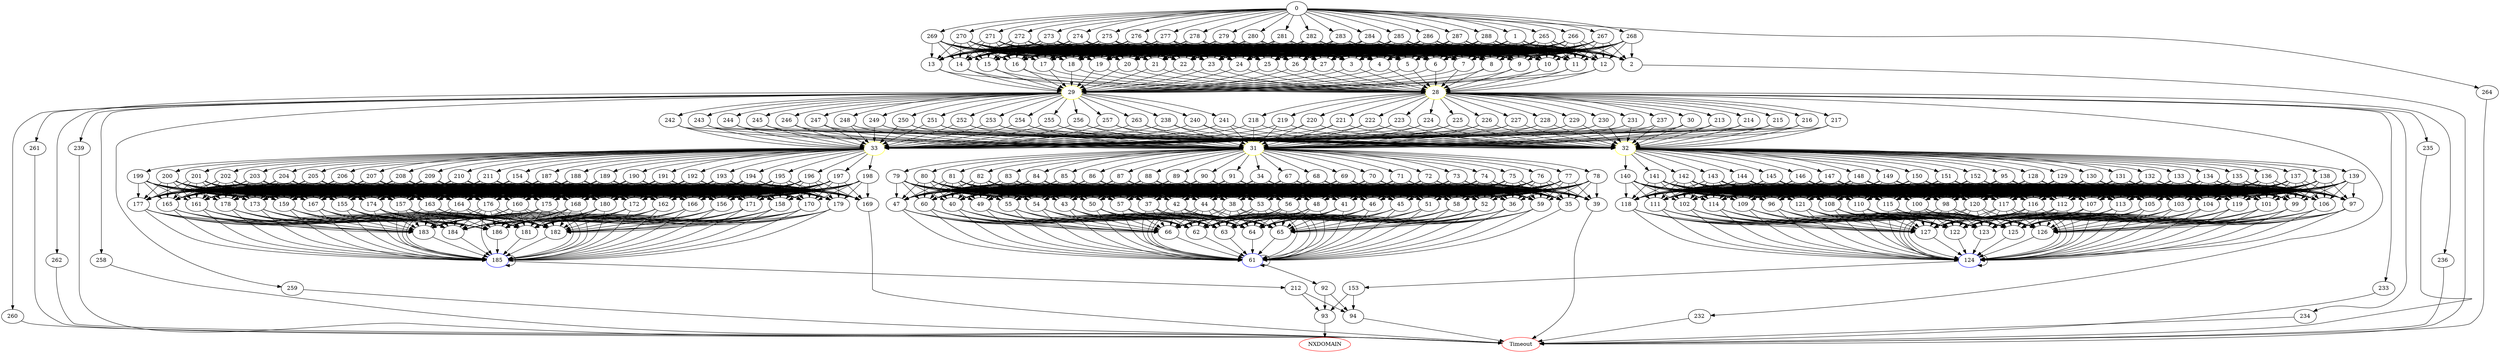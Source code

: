 digraph G {
	0 -> 1;
	0 -> 264;
	0 -> 265;
	0 -> 266;
	0 -> 267;
	0 -> 268;
	0 -> 269;
	0 -> 270;
	0 -> 271;
	0 -> 272;
	0 -> 273;
	0 -> 274;
	0 -> 275;
	0 -> 276;
	0 -> 277;
	0 -> 278;
	0 -> 279;
	0 -> 280;
	0 -> 281;
	0 -> 282;
	0 -> 283;
	0 -> 284;
	0 -> 285;
	0 -> 286;
	0 -> 287;
	0 -> 288;
	1 -> 2;
	1 -> 3;
	1 -> 4;
	1 -> 5;
	1 -> 6;
	1 -> 7;
	1 -> 8;
	1 -> 9;
	1 -> 10;
	1 -> 11;
	1 -> 12;
	1 -> 13;
	1 -> 14;
	1 -> 15;
	1 -> 16;
	1 -> 17;
	1 -> 18;
	1 -> 19;
	1 -> 20;
	1 -> 21;
	1 -> 22;
	1 -> 23;
	1 -> 24;
	1 -> 25;
	1 -> 26;
	1 -> 27;
	2 -> "Timeout";
Timeout [color=red];
	3 -> "28";
28 [color=yellow];
	3 -> "29";
29 [color=yellow];
	4 -> "28";
28 [color=yellow];
	4 -> "29";
29 [color=yellow];
	5 -> "28";
28 [color=yellow];
	5 -> "29";
29 [color=yellow];
	6 -> "28";
28 [color=yellow];
	6 -> "29";
29 [color=yellow];
	7 -> "28";
28 [color=yellow];
	7 -> "29";
29 [color=yellow];
	8 -> "28";
28 [color=yellow];
	8 -> "29";
29 [color=yellow];
	9 -> "28";
28 [color=yellow];
	9 -> "29";
29 [color=yellow];
	10 -> "28";
28 [color=yellow];
	10 -> "29";
29 [color=yellow];
	11 -> "28";
28 [color=yellow];
	11 -> "29";
29 [color=yellow];
	12 -> "28";
28 [color=yellow];
	12 -> "29";
29 [color=yellow];
	13 -> "28";
28 [color=yellow];
	13 -> "29";
29 [color=yellow];
	14 -> "28";
28 [color=yellow];
	14 -> "29";
29 [color=yellow];
	15 -> "28";
28 [color=yellow];
	15 -> "29";
29 [color=yellow];
	16 -> "28";
28 [color=yellow];
	16 -> "29";
29 [color=yellow];
	17 -> "28";
28 [color=yellow];
	17 -> "29";
29 [color=yellow];
	18 -> "28";
28 [color=yellow];
	18 -> "29";
29 [color=yellow];
	19 -> "28";
28 [color=yellow];
	19 -> "29";
29 [color=yellow];
	20 -> "28";
28 [color=yellow];
	20 -> "29";
29 [color=yellow];
	21 -> "28";
28 [color=yellow];
	21 -> "29";
29 [color=yellow];
	22 -> "28";
28 [color=yellow];
	22 -> "29";
29 [color=yellow];
	23 -> "28";
28 [color=yellow];
	23 -> "29";
29 [color=yellow];
	24 -> "28";
28 [color=yellow];
	24 -> "29";
29 [color=yellow];
	25 -> "28";
28 [color=yellow];
	25 -> "29";
29 [color=yellow];
	26 -> "28";
28 [color=yellow];
	26 -> "29";
29 [color=yellow];
	27 -> "28";
28 [color=yellow];
	27 -> "29";
29 [color=yellow];
	28 -> 30;
	28 -> 213;
	28 -> 214;
	28 -> 215;
	28 -> 216;
	28 -> 217;
	28 -> 218;
	28 -> 219;
	28 -> 220;
	28 -> 221;
	28 -> 222;
	28 -> 223;
	28 -> 224;
	28 -> 225;
	28 -> 226;
	28 -> 227;
	28 -> 228;
	28 -> 229;
	28 -> 230;
	28 -> 231;
	28 -> 232;
	28 -> 233;
	28 -> 234;
	28 -> 235;
	28 -> 236;
	28 -> 237;
	29 -> 238;
	29 -> 239;
	29 -> 240;
	29 -> 241;
	29 -> 242;
	29 -> 243;
	29 -> 244;
	29 -> 245;
	29 -> 246;
	29 -> 247;
	29 -> 248;
	29 -> 249;
	29 -> 250;
	29 -> 251;
	29 -> 252;
	29 -> 253;
	29 -> 254;
	29 -> 255;
	29 -> 256;
	29 -> 257;
	29 -> 258;
	29 -> 259;
	29 -> 260;
	29 -> 261;
	29 -> 262;
	29 -> 263;
	30 -> "31";
31 [color=yellow];
	30 -> "32";
32 [color=yellow];
	30 -> "33";
33 [color=yellow];
	31 -> 34;
	31 -> 67;
	31 -> 68;
	31 -> 69;
	31 -> 70;
	31 -> 71;
	31 -> 72;
	31 -> 73;
	31 -> 74;
	31 -> 75;
	31 -> 76;
	31 -> 77;
	31 -> 78;
	31 -> 79;
	31 -> 80;
	31 -> 81;
	31 -> 82;
	31 -> 83;
	31 -> 84;
	31 -> 85;
	31 -> 86;
	31 -> 87;
	31 -> 88;
	31 -> 89;
	31 -> 90;
	31 -> 91;
	32 -> 95;
	32 -> 128;
	32 -> 129;
	32 -> 130;
	32 -> 131;
	32 -> 132;
	32 -> 133;
	32 -> 134;
	32 -> 135;
	32 -> 136;
	32 -> 137;
	32 -> 138;
	32 -> 139;
	32 -> 140;
	32 -> 141;
	32 -> 142;
	32 -> 143;
	32 -> 144;
	32 -> 145;
	32 -> 146;
	32 -> 147;
	32 -> 148;
	32 -> 149;
	32 -> 150;
	32 -> 151;
	32 -> 152;
	33 -> 154;
	33 -> 187;
	33 -> 188;
	33 -> 189;
	33 -> 190;
	33 -> 191;
	33 -> 192;
	33 -> 193;
	33 -> 194;
	33 -> 195;
	33 -> 196;
	33 -> 197;
	33 -> 198;
	33 -> 199;
	33 -> 200;
	33 -> 201;
	33 -> 202;
	33 -> 203;
	33 -> 204;
	33 -> 205;
	33 -> 206;
	33 -> 207;
	33 -> 208;
	33 -> 209;
	33 -> 210;
	33 -> 211;
	34 -> 35;
	34 -> 36;
	34 -> 37;
	34 -> 38;
	34 -> 39;
	34 -> 40;
	34 -> 41;
	34 -> 42;
	34 -> 43;
	34 -> 44;
	34 -> 45;
	34 -> 46;
	34 -> 47;
	34 -> 48;
	34 -> 49;
	34 -> 50;
	34 -> 51;
	34 -> 52;
	34 -> 53;
	34 -> 54;
	34 -> 55;
	34 -> 56;
	34 -> 57;
	34 -> 58;
	34 -> 59;
	34 -> 60;
	35 -> "61";
61 [color=blue];
	36 -> "61";
61 [color=blue];
	36 -> 62;
	36 -> 63;
	36 -> 64;
	36 -> 65;
	36 -> 66;
	37 -> "61";
61 [color=blue];
	37 -> 62;
	37 -> 63;
	37 -> 64;
	37 -> 65;
	37 -> 66;
	38 -> "61";
61 [color=blue];
	38 -> 62;
	38 -> 63;
	38 -> 64;
	38 -> 65;
	38 -> 66;
	39 -> "Timeout";
Timeout [color=red];
	40 -> "61";
61 [color=blue];
	40 -> 62;
	40 -> 63;
	40 -> 64;
	40 -> 65;
	40 -> 66;
	41 -> "61";
61 [color=blue];
	41 -> 62;
	41 -> 63;
	41 -> 64;
	41 -> 65;
	41 -> 66;
	42 -> "61";
61 [color=blue];
	42 -> 62;
	42 -> 63;
	42 -> 64;
	42 -> 65;
	42 -> 66;
	43 -> "61";
61 [color=blue];
	43 -> 62;
	43 -> 63;
	43 -> 64;
	43 -> 65;
	43 -> 66;
	44 -> "61";
61 [color=blue];
	44 -> 62;
	44 -> 63;
	44 -> 64;
	44 -> 65;
	44 -> 66;
	45 -> "61";
61 [color=blue];
	45 -> 62;
	45 -> 63;
	45 -> 64;
	45 -> 65;
	45 -> 66;
	46 -> "61";
61 [color=blue];
	46 -> 62;
	46 -> 63;
	46 -> 64;
	46 -> 65;
	46 -> 66;
	47 -> "61";
61 [color=blue];
	47 -> 62;
	47 -> 63;
	47 -> 64;
	47 -> 65;
	47 -> 66;
	48 -> "61";
61 [color=blue];
	48 -> 62;
	48 -> 63;
	48 -> 64;
	48 -> 65;
	48 -> 66;
	49 -> "61";
61 [color=blue];
	49 -> 62;
	49 -> 63;
	49 -> 64;
	49 -> 65;
	49 -> 66;
	50 -> "61";
61 [color=blue];
	50 -> 62;
	50 -> 63;
	50 -> 64;
	50 -> 65;
	50 -> 66;
	51 -> "61";
61 [color=blue];
	51 -> 62;
	51 -> 63;
	51 -> 64;
	51 -> 65;
	51 -> 66;
	52 -> "61";
61 [color=blue];
	52 -> 62;
	52 -> 63;
	52 -> 64;
	52 -> 65;
	52 -> 66;
	53 -> "61";
61 [color=blue];
	53 -> 62;
	53 -> 63;
	53 -> 64;
	53 -> 65;
	53 -> 66;
	54 -> "61";
61 [color=blue];
	54 -> 62;
	54 -> 63;
	54 -> 64;
	54 -> 65;
	54 -> 66;
	55 -> "61";
61 [color=blue];
	55 -> 62;
	55 -> 63;
	55 -> 64;
	55 -> 65;
	55 -> 66;
	56 -> "61";
61 [color=blue];
	56 -> 62;
	56 -> 63;
	56 -> 64;
	56 -> 65;
	56 -> 66;
	57 -> "61";
61 [color=blue];
	57 -> 62;
	57 -> 63;
	57 -> 64;
	57 -> 65;
	57 -> 66;
	58 -> "61";
61 [color=blue];
	58 -> 62;
	58 -> 63;
	58 -> 64;
	58 -> 65;
	58 -> 66;
	59 -> "61";
61 [color=blue];
	59 -> 62;
	59 -> 63;
	59 -> 64;
	59 -> 65;
	59 -> 66;
	60 -> "61";
61 [color=blue];
	60 -> 62;
	60 -> 63;
	60 -> 64;
	60 -> 65;
	60 -> 66;
	61 -> "61";
61 [color=blue];
	61 -> 92;
	62 -> "61";
61 [color=blue];
	63 -> "61";
61 [color=blue];
	64 -> "61";
61 [color=blue];
	65 -> "61";
61 [color=blue];
	66 -> "61";
61 [color=blue];
	67 -> 35;
	67 -> 36;
	67 -> 37;
	67 -> 38;
	67 -> 39;
	67 -> 40;
	67 -> 41;
	67 -> 42;
	67 -> 43;
	67 -> 44;
	67 -> 45;
	67 -> 46;
	67 -> 47;
	67 -> 48;
	67 -> 49;
	67 -> 50;
	67 -> 51;
	67 -> 52;
	67 -> 53;
	67 -> 54;
	67 -> 55;
	67 -> 56;
	67 -> 57;
	67 -> 58;
	67 -> 59;
	67 -> 60;
	68 -> 35;
	68 -> 36;
	68 -> 37;
	68 -> 38;
	68 -> 39;
	68 -> 40;
	68 -> 41;
	68 -> 42;
	68 -> 43;
	68 -> 44;
	68 -> 45;
	68 -> 46;
	68 -> 47;
	68 -> 48;
	68 -> 49;
	68 -> 50;
	68 -> 51;
	68 -> 52;
	68 -> 53;
	68 -> 54;
	68 -> 55;
	68 -> 56;
	68 -> 57;
	68 -> 58;
	68 -> 59;
	68 -> 60;
	69 -> 35;
	69 -> 36;
	69 -> 37;
	69 -> 38;
	69 -> 39;
	69 -> 40;
	69 -> 41;
	69 -> 42;
	69 -> 43;
	69 -> 44;
	69 -> 45;
	69 -> 46;
	69 -> 47;
	69 -> 48;
	69 -> 49;
	69 -> 50;
	69 -> 51;
	69 -> 52;
	69 -> 53;
	69 -> 54;
	69 -> 55;
	69 -> 56;
	69 -> 57;
	69 -> 58;
	69 -> 59;
	69 -> 60;
	70 -> 35;
	70 -> 36;
	70 -> 37;
	70 -> 38;
	70 -> 39;
	70 -> 40;
	70 -> 41;
	70 -> 42;
	70 -> 43;
	70 -> 44;
	70 -> 45;
	70 -> 46;
	70 -> 47;
	70 -> 48;
	70 -> 49;
	70 -> 50;
	70 -> 51;
	70 -> 52;
	70 -> 53;
	70 -> 54;
	70 -> 55;
	70 -> 56;
	70 -> 57;
	70 -> 58;
	70 -> 59;
	70 -> 60;
	71 -> 35;
	71 -> 36;
	71 -> 37;
	71 -> 38;
	71 -> 39;
	71 -> 40;
	71 -> 41;
	71 -> 42;
	71 -> 43;
	71 -> 44;
	71 -> 45;
	71 -> 46;
	71 -> 47;
	71 -> 48;
	71 -> 49;
	71 -> 50;
	71 -> 51;
	71 -> 52;
	71 -> 53;
	71 -> 54;
	71 -> 55;
	71 -> 56;
	71 -> 57;
	71 -> 58;
	71 -> 59;
	71 -> 60;
	72 -> 35;
	72 -> 36;
	72 -> 37;
	72 -> 38;
	72 -> 39;
	72 -> 40;
	72 -> 41;
	72 -> 42;
	72 -> 43;
	72 -> 44;
	72 -> 45;
	72 -> 46;
	72 -> 47;
	72 -> 48;
	72 -> 49;
	72 -> 50;
	72 -> 51;
	72 -> 52;
	72 -> 53;
	72 -> 54;
	72 -> 55;
	72 -> 56;
	72 -> 57;
	72 -> 58;
	72 -> 59;
	72 -> 60;
	73 -> 35;
	73 -> 36;
	73 -> 37;
	73 -> 38;
	73 -> 39;
	73 -> 40;
	73 -> 41;
	73 -> 42;
	73 -> 43;
	73 -> 44;
	73 -> 45;
	73 -> 46;
	73 -> 47;
	73 -> 48;
	73 -> 49;
	73 -> 50;
	73 -> 51;
	73 -> 52;
	73 -> 53;
	73 -> 54;
	73 -> 55;
	73 -> 56;
	73 -> 57;
	73 -> 58;
	73 -> 59;
	73 -> 60;
	74 -> 35;
	74 -> 36;
	74 -> 37;
	74 -> 38;
	74 -> 39;
	74 -> 40;
	74 -> 41;
	74 -> 42;
	74 -> 43;
	74 -> 44;
	74 -> 45;
	74 -> 46;
	74 -> 47;
	74 -> 48;
	74 -> 49;
	74 -> 50;
	74 -> 51;
	74 -> 52;
	74 -> 53;
	74 -> 54;
	74 -> 55;
	74 -> 56;
	74 -> 57;
	74 -> 58;
	74 -> 59;
	74 -> 60;
	75 -> 35;
	75 -> 36;
	75 -> 37;
	75 -> 38;
	75 -> 39;
	75 -> 40;
	75 -> 41;
	75 -> 42;
	75 -> 43;
	75 -> 44;
	75 -> 45;
	75 -> 46;
	75 -> 47;
	75 -> 48;
	75 -> 49;
	75 -> 50;
	75 -> 51;
	75 -> 52;
	75 -> 53;
	75 -> 54;
	75 -> 55;
	75 -> 56;
	75 -> 57;
	75 -> 58;
	75 -> 59;
	75 -> 60;
	76 -> 35;
	76 -> 36;
	76 -> 37;
	76 -> 38;
	76 -> 39;
	76 -> 40;
	76 -> 41;
	76 -> 42;
	76 -> 43;
	76 -> 44;
	76 -> 45;
	76 -> 46;
	76 -> 47;
	76 -> 48;
	76 -> 49;
	76 -> 50;
	76 -> 51;
	76 -> 52;
	76 -> 53;
	76 -> 54;
	76 -> 55;
	76 -> 56;
	76 -> 57;
	76 -> 58;
	76 -> 59;
	76 -> 60;
	77 -> 35;
	77 -> 36;
	77 -> 37;
	77 -> 38;
	77 -> 39;
	77 -> 40;
	77 -> 41;
	77 -> 42;
	77 -> 43;
	77 -> 44;
	77 -> 45;
	77 -> 46;
	77 -> 47;
	77 -> 48;
	77 -> 49;
	77 -> 50;
	77 -> 51;
	77 -> 52;
	77 -> 53;
	77 -> 54;
	77 -> 55;
	77 -> 56;
	77 -> 57;
	77 -> 58;
	77 -> 59;
	77 -> 60;
	78 -> 35;
	78 -> 36;
	78 -> 37;
	78 -> 38;
	78 -> 39;
	78 -> 40;
	78 -> 41;
	78 -> 42;
	78 -> 43;
	78 -> 44;
	78 -> 45;
	78 -> 46;
	78 -> 47;
	78 -> 48;
	78 -> 49;
	78 -> 50;
	78 -> 51;
	78 -> 52;
	78 -> 53;
	78 -> 54;
	78 -> 55;
	78 -> 56;
	78 -> 57;
	78 -> 58;
	78 -> 59;
	78 -> 60;
	79 -> 35;
	79 -> 36;
	79 -> 37;
	79 -> 38;
	79 -> 39;
	79 -> 40;
	79 -> 41;
	79 -> 42;
	79 -> 43;
	79 -> 44;
	79 -> 45;
	79 -> 46;
	79 -> 47;
	79 -> 48;
	79 -> 49;
	79 -> 50;
	79 -> 51;
	79 -> 52;
	79 -> 53;
	79 -> 54;
	79 -> 55;
	79 -> 56;
	79 -> 57;
	79 -> 58;
	79 -> 59;
	79 -> 60;
	80 -> 35;
	80 -> 36;
	80 -> 37;
	80 -> 38;
	80 -> 39;
	80 -> 40;
	80 -> 41;
	80 -> 42;
	80 -> 43;
	80 -> 44;
	80 -> 45;
	80 -> 46;
	80 -> 47;
	80 -> 48;
	80 -> 49;
	80 -> 50;
	80 -> 51;
	80 -> 52;
	80 -> 53;
	80 -> 54;
	80 -> 55;
	80 -> 56;
	80 -> 57;
	80 -> 58;
	80 -> 59;
	80 -> 60;
	81 -> 35;
	81 -> 36;
	81 -> 37;
	81 -> 38;
	81 -> 39;
	81 -> 40;
	81 -> 41;
	81 -> 42;
	81 -> 43;
	81 -> 44;
	81 -> 45;
	81 -> 46;
	81 -> 47;
	81 -> 48;
	81 -> 49;
	81 -> 50;
	81 -> 51;
	81 -> 52;
	81 -> 53;
	81 -> 54;
	81 -> 55;
	81 -> 56;
	81 -> 57;
	81 -> 58;
	81 -> 59;
	81 -> 60;
	82 -> 35;
	82 -> 36;
	82 -> 37;
	82 -> 38;
	82 -> 39;
	82 -> 40;
	82 -> 41;
	82 -> 42;
	82 -> 43;
	82 -> 44;
	82 -> 45;
	82 -> 46;
	82 -> 47;
	82 -> 48;
	82 -> 49;
	82 -> 50;
	82 -> 51;
	82 -> 52;
	82 -> 53;
	82 -> 54;
	82 -> 55;
	82 -> 56;
	82 -> 57;
	82 -> 58;
	82 -> 59;
	82 -> 60;
	83 -> 35;
	83 -> 36;
	83 -> 37;
	83 -> 38;
	83 -> 39;
	83 -> 40;
	83 -> 41;
	83 -> 42;
	83 -> 43;
	83 -> 44;
	83 -> 45;
	83 -> 46;
	83 -> 47;
	83 -> 48;
	83 -> 49;
	83 -> 50;
	83 -> 51;
	83 -> 52;
	83 -> 53;
	83 -> 54;
	83 -> 55;
	83 -> 56;
	83 -> 57;
	83 -> 58;
	83 -> 59;
	83 -> 60;
	84 -> 35;
	84 -> 36;
	84 -> 37;
	84 -> 38;
	84 -> 39;
	84 -> 40;
	84 -> 41;
	84 -> 42;
	84 -> 43;
	84 -> 44;
	84 -> 45;
	84 -> 46;
	84 -> 47;
	84 -> 48;
	84 -> 49;
	84 -> 50;
	84 -> 51;
	84 -> 52;
	84 -> 53;
	84 -> 54;
	84 -> 55;
	84 -> 56;
	84 -> 57;
	84 -> 58;
	84 -> 59;
	84 -> 60;
	85 -> 35;
	85 -> 36;
	85 -> 37;
	85 -> 38;
	85 -> 39;
	85 -> 40;
	85 -> 41;
	85 -> 42;
	85 -> 43;
	85 -> 44;
	85 -> 45;
	85 -> 46;
	85 -> 47;
	85 -> 48;
	85 -> 49;
	85 -> 50;
	85 -> 51;
	85 -> 52;
	85 -> 53;
	85 -> 54;
	85 -> 55;
	85 -> 56;
	85 -> 57;
	85 -> 58;
	85 -> 59;
	85 -> 60;
	86 -> 35;
	86 -> 36;
	86 -> 37;
	86 -> 38;
	86 -> 39;
	86 -> 40;
	86 -> 41;
	86 -> 42;
	86 -> 43;
	86 -> 44;
	86 -> 45;
	86 -> 46;
	86 -> 47;
	86 -> 48;
	86 -> 49;
	86 -> 50;
	86 -> 51;
	86 -> 52;
	86 -> 53;
	86 -> 54;
	86 -> 55;
	86 -> 56;
	86 -> 57;
	86 -> 58;
	86 -> 59;
	86 -> 60;
	87 -> 35;
	87 -> 36;
	87 -> 37;
	87 -> 38;
	87 -> 39;
	87 -> 40;
	87 -> 41;
	87 -> 42;
	87 -> 43;
	87 -> 44;
	87 -> 45;
	87 -> 46;
	87 -> 47;
	87 -> 48;
	87 -> 49;
	87 -> 50;
	87 -> 51;
	87 -> 52;
	87 -> 53;
	87 -> 54;
	87 -> 55;
	87 -> 56;
	87 -> 57;
	87 -> 58;
	87 -> 59;
	87 -> 60;
	88 -> 35;
	88 -> 36;
	88 -> 37;
	88 -> 38;
	88 -> 39;
	88 -> 40;
	88 -> 41;
	88 -> 42;
	88 -> 43;
	88 -> 44;
	88 -> 45;
	88 -> 46;
	88 -> 47;
	88 -> 48;
	88 -> 49;
	88 -> 50;
	88 -> 51;
	88 -> 52;
	88 -> 53;
	88 -> 54;
	88 -> 55;
	88 -> 56;
	88 -> 57;
	88 -> 58;
	88 -> 59;
	88 -> 60;
	89 -> 35;
	89 -> 36;
	89 -> 37;
	89 -> 38;
	89 -> 39;
	89 -> 40;
	89 -> 41;
	89 -> 42;
	89 -> 43;
	89 -> 44;
	89 -> 45;
	89 -> 46;
	89 -> 47;
	89 -> 48;
	89 -> 49;
	89 -> 50;
	89 -> 51;
	89 -> 52;
	89 -> 53;
	89 -> 54;
	89 -> 55;
	89 -> 56;
	89 -> 57;
	89 -> 58;
	89 -> 59;
	89 -> 60;
	90 -> 35;
	90 -> 36;
	90 -> 37;
	90 -> 38;
	90 -> 39;
	90 -> 40;
	90 -> 41;
	90 -> 42;
	90 -> 43;
	90 -> 44;
	90 -> 45;
	90 -> 46;
	90 -> 47;
	90 -> 48;
	90 -> 49;
	90 -> 50;
	90 -> 51;
	90 -> 52;
	90 -> 53;
	90 -> 54;
	90 -> 55;
	90 -> 56;
	90 -> 57;
	90 -> 58;
	90 -> 59;
	90 -> 60;
	91 -> 35;
	91 -> 36;
	91 -> 37;
	91 -> 38;
	91 -> 39;
	91 -> 40;
	91 -> 41;
	91 -> 42;
	91 -> 43;
	91 -> 44;
	91 -> 45;
	91 -> 46;
	91 -> 47;
	91 -> 48;
	91 -> 49;
	91 -> 50;
	91 -> 51;
	91 -> 52;
	91 -> 53;
	91 -> 54;
	91 -> 55;
	91 -> 56;
	91 -> 57;
	91 -> 58;
	91 -> 59;
	91 -> 60;
	92 -> 93;
	92 -> 94;
	93 -> "NXDOMAIN";
NXDOMAIN [color=red];
	94 -> "Timeout";
Timeout [color=red];
	95 -> 96;
	95 -> 97;
	95 -> 98;
	95 -> 99;
	95 -> 100;
	95 -> 101;
	95 -> 102;
	95 -> 103;
	95 -> 104;
	95 -> 105;
	95 -> 106;
	95 -> 107;
	95 -> 108;
	95 -> 109;
	95 -> 110;
	95 -> 111;
	95 -> 112;
	95 -> 113;
	95 -> 114;
	95 -> 115;
	95 -> 116;
	95 -> 117;
	95 -> 118;
	95 -> 119;
	95 -> 120;
	95 -> 121;
	96 -> 122;
	96 -> 123;
	96 -> "124";
124 [color=blue];
	96 -> 125;
	96 -> 126;
	96 -> 127;
	97 -> 122;
	97 -> 123;
	97 -> "124";
124 [color=blue];
	97 -> 125;
	97 -> 126;
	97 -> 127;
	98 -> 122;
	98 -> 123;
	98 -> "124";
124 [color=blue];
	98 -> 125;
	98 -> 126;
	98 -> 127;
	99 -> 122;
	99 -> 123;
	99 -> "124";
124 [color=blue];
	99 -> 125;
	99 -> 126;
	99 -> 127;
	100 -> 122;
	100 -> 123;
	100 -> "124";
124 [color=blue];
	100 -> 125;
	100 -> 126;
	100 -> 127;
	101 -> 122;
	101 -> 123;
	101 -> "124";
124 [color=blue];
	101 -> 125;
	101 -> 126;
	101 -> 127;
	102 -> 122;
	102 -> 123;
	102 -> "124";
124 [color=blue];
	102 -> 125;
	102 -> 126;
	102 -> 127;
	103 -> 122;
	103 -> 123;
	103 -> "124";
124 [color=blue];
	103 -> 125;
	103 -> 126;
	103 -> 127;
	104 -> 122;
	104 -> 123;
	104 -> "124";
124 [color=blue];
	104 -> 125;
	104 -> 126;
	104 -> 127;
	105 -> 122;
	105 -> 123;
	105 -> "124";
124 [color=blue];
	105 -> 125;
	105 -> 126;
	105 -> 127;
	106 -> 122;
	106 -> 123;
	106 -> "124";
124 [color=blue];
	106 -> 125;
	106 -> 126;
	106 -> 127;
	107 -> 122;
	107 -> 123;
	107 -> "124";
124 [color=blue];
	107 -> 125;
	107 -> 126;
	107 -> 127;
	108 -> 122;
	108 -> 123;
	108 -> "124";
124 [color=blue];
	108 -> 125;
	108 -> 126;
	108 -> 127;
	109 -> 122;
	109 -> 123;
	109 -> "124";
124 [color=blue];
	109 -> 125;
	109 -> 126;
	109 -> 127;
	110 -> 122;
	110 -> 123;
	110 -> "124";
124 [color=blue];
	110 -> 125;
	110 -> 126;
	110 -> 127;
	111 -> 122;
	111 -> 123;
	111 -> "124";
124 [color=blue];
	111 -> 125;
	111 -> 126;
	111 -> 127;
	112 -> 122;
	112 -> 123;
	112 -> "124";
124 [color=blue];
	112 -> 125;
	112 -> 126;
	112 -> 127;
	113 -> 122;
	113 -> 123;
	113 -> "124";
124 [color=blue];
	113 -> 125;
	113 -> 126;
	113 -> 127;
	114 -> 122;
	114 -> 123;
	114 -> "124";
124 [color=blue];
	114 -> 125;
	114 -> 126;
	114 -> 127;
	115 -> 122;
	115 -> 123;
	115 -> "124";
124 [color=blue];
	115 -> 125;
	115 -> 126;
	115 -> 127;
	116 -> 122;
	116 -> 123;
	116 -> "124";
124 [color=blue];
	116 -> 125;
	116 -> 126;
	116 -> 127;
	117 -> 122;
	117 -> 123;
	117 -> "124";
124 [color=blue];
	117 -> 125;
	117 -> 126;
	117 -> 127;
	118 -> 122;
	118 -> 123;
	118 -> "124";
124 [color=blue];
	118 -> 125;
	118 -> 126;
	118 -> 127;
	119 -> 122;
	119 -> 123;
	119 -> "124";
124 [color=blue];
	119 -> 125;
	119 -> 126;
	119 -> 127;
	120 -> 122;
	120 -> 123;
	120 -> "124";
124 [color=blue];
	120 -> 125;
	120 -> 126;
	120 -> 127;
	121 -> 122;
	121 -> 123;
	121 -> "124";
124 [color=blue];
	121 -> 125;
	121 -> 126;
	121 -> 127;
	122 -> "124";
124 [color=blue];
	123 -> "124";
124 [color=blue];
	124 -> "124";
124 [color=blue];
	124 -> 153;
	125 -> "124";
124 [color=blue];
	126 -> "124";
124 [color=blue];
	127 -> "124";
124 [color=blue];
	128 -> 96;
	128 -> 97;
	128 -> 98;
	128 -> 99;
	128 -> 100;
	128 -> 101;
	128 -> 102;
	128 -> 103;
	128 -> 104;
	128 -> 105;
	128 -> 106;
	128 -> 107;
	128 -> 108;
	128 -> 109;
	128 -> 110;
	128 -> 111;
	128 -> 112;
	128 -> 113;
	128 -> 114;
	128 -> 115;
	128 -> 116;
	128 -> 117;
	128 -> 118;
	128 -> 119;
	128 -> 120;
	128 -> 121;
	129 -> 96;
	129 -> 97;
	129 -> 98;
	129 -> 99;
	129 -> 100;
	129 -> 101;
	129 -> 102;
	129 -> 103;
	129 -> 104;
	129 -> 105;
	129 -> 106;
	129 -> 107;
	129 -> 108;
	129 -> 109;
	129 -> 110;
	129 -> 111;
	129 -> 112;
	129 -> 113;
	129 -> 114;
	129 -> 115;
	129 -> 116;
	129 -> 117;
	129 -> 118;
	129 -> 119;
	129 -> 120;
	129 -> 121;
	130 -> 96;
	130 -> 97;
	130 -> 98;
	130 -> 99;
	130 -> 100;
	130 -> 101;
	130 -> 102;
	130 -> 103;
	130 -> 104;
	130 -> 105;
	130 -> 106;
	130 -> 107;
	130 -> 108;
	130 -> 109;
	130 -> 110;
	130 -> 111;
	130 -> 112;
	130 -> 113;
	130 -> 114;
	130 -> 115;
	130 -> 116;
	130 -> 117;
	130 -> 118;
	130 -> 119;
	130 -> 120;
	130 -> 121;
	131 -> 96;
	131 -> 97;
	131 -> 98;
	131 -> 99;
	131 -> 100;
	131 -> 101;
	131 -> 102;
	131 -> 103;
	131 -> 104;
	131 -> 105;
	131 -> 106;
	131 -> 107;
	131 -> 108;
	131 -> 109;
	131 -> 110;
	131 -> 111;
	131 -> 112;
	131 -> 113;
	131 -> 114;
	131 -> 115;
	131 -> 116;
	131 -> 117;
	131 -> 118;
	131 -> 119;
	131 -> 120;
	131 -> 121;
	132 -> 96;
	132 -> 97;
	132 -> 98;
	132 -> 99;
	132 -> 100;
	132 -> 101;
	132 -> 102;
	132 -> 103;
	132 -> 104;
	132 -> 105;
	132 -> 106;
	132 -> 107;
	132 -> 108;
	132 -> 109;
	132 -> 110;
	132 -> 111;
	132 -> 112;
	132 -> 113;
	132 -> 114;
	132 -> 115;
	132 -> 116;
	132 -> 117;
	132 -> 118;
	132 -> 119;
	132 -> 120;
	132 -> 121;
	133 -> 96;
	133 -> 97;
	133 -> 98;
	133 -> 99;
	133 -> 100;
	133 -> 101;
	133 -> 102;
	133 -> 103;
	133 -> 104;
	133 -> 105;
	133 -> 106;
	133 -> 107;
	133 -> 108;
	133 -> 109;
	133 -> 110;
	133 -> 111;
	133 -> 112;
	133 -> 113;
	133 -> 114;
	133 -> 115;
	133 -> 116;
	133 -> 117;
	133 -> 118;
	133 -> 119;
	133 -> 120;
	133 -> 121;
	134 -> 96;
	134 -> 97;
	134 -> 98;
	134 -> 99;
	134 -> 100;
	134 -> 101;
	134 -> 102;
	134 -> 103;
	134 -> 104;
	134 -> 105;
	134 -> 106;
	134 -> 107;
	134 -> 108;
	134 -> 109;
	134 -> 110;
	134 -> 111;
	134 -> 112;
	134 -> 113;
	134 -> 114;
	134 -> 115;
	134 -> 116;
	134 -> 117;
	134 -> 118;
	134 -> 119;
	134 -> 120;
	134 -> 121;
	135 -> 96;
	135 -> 97;
	135 -> 98;
	135 -> 99;
	135 -> 100;
	135 -> 101;
	135 -> 102;
	135 -> 103;
	135 -> 104;
	135 -> 105;
	135 -> 106;
	135 -> 107;
	135 -> 108;
	135 -> 109;
	135 -> 110;
	135 -> 111;
	135 -> 112;
	135 -> 113;
	135 -> 114;
	135 -> 115;
	135 -> 116;
	135 -> 117;
	135 -> 118;
	135 -> 119;
	135 -> 120;
	135 -> 121;
	136 -> 96;
	136 -> 97;
	136 -> 98;
	136 -> 99;
	136 -> 100;
	136 -> 101;
	136 -> 102;
	136 -> 103;
	136 -> 104;
	136 -> 105;
	136 -> 106;
	136 -> 107;
	136 -> 108;
	136 -> 109;
	136 -> 110;
	136 -> 111;
	136 -> 112;
	136 -> 113;
	136 -> 114;
	136 -> 115;
	136 -> 116;
	136 -> 117;
	136 -> 118;
	136 -> 119;
	136 -> 120;
	136 -> 121;
	137 -> 96;
	137 -> 97;
	137 -> 98;
	137 -> 99;
	137 -> 100;
	137 -> 101;
	137 -> 102;
	137 -> 103;
	137 -> 104;
	137 -> 105;
	137 -> 106;
	137 -> 107;
	137 -> 108;
	137 -> 109;
	137 -> 110;
	137 -> 111;
	137 -> 112;
	137 -> 113;
	137 -> 114;
	137 -> 115;
	137 -> 116;
	137 -> 117;
	137 -> 118;
	137 -> 119;
	137 -> 120;
	137 -> 121;
	138 -> 96;
	138 -> 97;
	138 -> 98;
	138 -> 99;
	138 -> 100;
	138 -> 101;
	138 -> 102;
	138 -> 103;
	138 -> 104;
	138 -> 105;
	138 -> 106;
	138 -> 107;
	138 -> 108;
	138 -> 109;
	138 -> 110;
	138 -> 111;
	138 -> 112;
	138 -> 113;
	138 -> 114;
	138 -> 115;
	138 -> 116;
	138 -> 117;
	138 -> 118;
	138 -> 119;
	138 -> 120;
	138 -> 121;
	139 -> 96;
	139 -> 97;
	139 -> 98;
	139 -> 99;
	139 -> 100;
	139 -> 101;
	139 -> 102;
	139 -> 103;
	139 -> 104;
	139 -> 105;
	139 -> 106;
	139 -> 107;
	139 -> 108;
	139 -> 109;
	139 -> 110;
	139 -> 111;
	139 -> 112;
	139 -> 113;
	139 -> 114;
	139 -> 115;
	139 -> 116;
	139 -> 117;
	139 -> 118;
	139 -> 119;
	139 -> 120;
	139 -> 121;
	140 -> 96;
	140 -> 97;
	140 -> 98;
	140 -> 99;
	140 -> 100;
	140 -> 101;
	140 -> 102;
	140 -> 103;
	140 -> 104;
	140 -> 105;
	140 -> 106;
	140 -> 107;
	140 -> 108;
	140 -> 109;
	140 -> 110;
	140 -> 111;
	140 -> 112;
	140 -> 113;
	140 -> 114;
	140 -> 115;
	140 -> 116;
	140 -> 117;
	140 -> 118;
	140 -> 119;
	140 -> 120;
	140 -> 121;
	141 -> 96;
	141 -> 97;
	141 -> 98;
	141 -> 99;
	141 -> 100;
	141 -> 101;
	141 -> 102;
	141 -> 103;
	141 -> 104;
	141 -> 105;
	141 -> 106;
	141 -> 107;
	141 -> 108;
	141 -> 109;
	141 -> 110;
	141 -> 111;
	141 -> 112;
	141 -> 113;
	141 -> 114;
	141 -> 115;
	141 -> 116;
	141 -> 117;
	141 -> 118;
	141 -> 119;
	141 -> 120;
	141 -> 121;
	142 -> 96;
	142 -> 97;
	142 -> 98;
	142 -> 99;
	142 -> 100;
	142 -> 101;
	142 -> 102;
	142 -> 103;
	142 -> 104;
	142 -> 105;
	142 -> 106;
	142 -> 107;
	142 -> 108;
	142 -> 109;
	142 -> 110;
	142 -> 111;
	142 -> 112;
	142 -> 113;
	142 -> 114;
	142 -> 115;
	142 -> 116;
	142 -> 117;
	142 -> 118;
	142 -> 119;
	142 -> 120;
	142 -> 121;
	143 -> 96;
	143 -> 97;
	143 -> 98;
	143 -> 99;
	143 -> 100;
	143 -> 101;
	143 -> 102;
	143 -> 103;
	143 -> 104;
	143 -> 105;
	143 -> 106;
	143 -> 107;
	143 -> 108;
	143 -> 109;
	143 -> 110;
	143 -> 111;
	143 -> 112;
	143 -> 113;
	143 -> 114;
	143 -> 115;
	143 -> 116;
	143 -> 117;
	143 -> 118;
	143 -> 119;
	143 -> 120;
	143 -> 121;
	144 -> 96;
	144 -> 97;
	144 -> 98;
	144 -> 99;
	144 -> 100;
	144 -> 101;
	144 -> 102;
	144 -> 103;
	144 -> 104;
	144 -> 105;
	144 -> 106;
	144 -> 107;
	144 -> 108;
	144 -> 109;
	144 -> 110;
	144 -> 111;
	144 -> 112;
	144 -> 113;
	144 -> 114;
	144 -> 115;
	144 -> 116;
	144 -> 117;
	144 -> 118;
	144 -> 119;
	144 -> 120;
	144 -> 121;
	145 -> 96;
	145 -> 97;
	145 -> 98;
	145 -> 99;
	145 -> 100;
	145 -> 101;
	145 -> 102;
	145 -> 103;
	145 -> 104;
	145 -> 105;
	145 -> 106;
	145 -> 107;
	145 -> 108;
	145 -> 109;
	145 -> 110;
	145 -> 111;
	145 -> 112;
	145 -> 113;
	145 -> 114;
	145 -> 115;
	145 -> 116;
	145 -> 117;
	145 -> 118;
	145 -> 119;
	145 -> 120;
	145 -> 121;
	146 -> 96;
	146 -> 97;
	146 -> 98;
	146 -> 99;
	146 -> 100;
	146 -> 101;
	146 -> 102;
	146 -> 103;
	146 -> 104;
	146 -> 105;
	146 -> 106;
	146 -> 107;
	146 -> 108;
	146 -> 109;
	146 -> 110;
	146 -> 111;
	146 -> 112;
	146 -> 113;
	146 -> 114;
	146 -> 115;
	146 -> 116;
	146 -> 117;
	146 -> 118;
	146 -> 119;
	146 -> 120;
	146 -> 121;
	147 -> 96;
	147 -> 97;
	147 -> 98;
	147 -> 99;
	147 -> 100;
	147 -> 101;
	147 -> 102;
	147 -> 103;
	147 -> 104;
	147 -> 105;
	147 -> 106;
	147 -> 107;
	147 -> 108;
	147 -> 109;
	147 -> 110;
	147 -> 111;
	147 -> 112;
	147 -> 113;
	147 -> 114;
	147 -> 115;
	147 -> 116;
	147 -> 117;
	147 -> 118;
	147 -> 119;
	147 -> 120;
	147 -> 121;
	148 -> 96;
	148 -> 97;
	148 -> 98;
	148 -> 99;
	148 -> 100;
	148 -> 101;
	148 -> 102;
	148 -> 103;
	148 -> 104;
	148 -> 105;
	148 -> 106;
	148 -> 107;
	148 -> 108;
	148 -> 109;
	148 -> 110;
	148 -> 111;
	148 -> 112;
	148 -> 113;
	148 -> 114;
	148 -> 115;
	148 -> 116;
	148 -> 117;
	148 -> 118;
	148 -> 119;
	148 -> 120;
	148 -> 121;
	149 -> 96;
	149 -> 97;
	149 -> 98;
	149 -> 99;
	149 -> 100;
	149 -> 101;
	149 -> 102;
	149 -> 103;
	149 -> 104;
	149 -> 105;
	149 -> 106;
	149 -> 107;
	149 -> 108;
	149 -> 109;
	149 -> 110;
	149 -> 111;
	149 -> 112;
	149 -> 113;
	149 -> 114;
	149 -> 115;
	149 -> 116;
	149 -> 117;
	149 -> 118;
	149 -> 119;
	149 -> 120;
	149 -> 121;
	150 -> 96;
	150 -> 97;
	150 -> 98;
	150 -> 99;
	150 -> 100;
	150 -> 101;
	150 -> 102;
	150 -> 103;
	150 -> 104;
	150 -> 105;
	150 -> 106;
	150 -> 107;
	150 -> 108;
	150 -> 109;
	150 -> 110;
	150 -> 111;
	150 -> 112;
	150 -> 113;
	150 -> 114;
	150 -> 115;
	150 -> 116;
	150 -> 117;
	150 -> 118;
	150 -> 119;
	150 -> 120;
	150 -> 121;
	151 -> 96;
	151 -> 97;
	151 -> 98;
	151 -> 99;
	151 -> 100;
	151 -> 101;
	151 -> 102;
	151 -> 103;
	151 -> 104;
	151 -> 105;
	151 -> 106;
	151 -> 107;
	151 -> 108;
	151 -> 109;
	151 -> 110;
	151 -> 111;
	151 -> 112;
	151 -> 113;
	151 -> 114;
	151 -> 115;
	151 -> 116;
	151 -> 117;
	151 -> 118;
	151 -> 119;
	151 -> 120;
	151 -> 121;
	152 -> 96;
	152 -> 97;
	152 -> 98;
	152 -> 99;
	152 -> 100;
	152 -> 101;
	152 -> 102;
	152 -> 103;
	152 -> 104;
	152 -> 105;
	152 -> 106;
	152 -> 107;
	152 -> 108;
	152 -> 109;
	152 -> 110;
	152 -> 111;
	152 -> 112;
	152 -> 113;
	152 -> 114;
	152 -> 115;
	152 -> 116;
	152 -> 117;
	152 -> 118;
	152 -> 119;
	152 -> 120;
	152 -> 121;
	153 -> 93;
	153 -> 94;
	154 -> 155;
	154 -> 156;
	154 -> 157;
	154 -> 158;
	154 -> 159;
	154 -> 160;
	154 -> 161;
	154 -> 162;
	154 -> 163;
	154 -> 164;
	154 -> 165;
	154 -> 166;
	154 -> 167;
	154 -> 168;
	154 -> 169;
	154 -> 170;
	154 -> 171;
	154 -> 172;
	154 -> 173;
	154 -> 174;
	154 -> 175;
	154 -> 176;
	154 -> 177;
	154 -> 178;
	154 -> 179;
	154 -> 180;
	155 -> 181;
	155 -> 182;
	155 -> 183;
	155 -> 184;
	155 -> "185";
185 [color=blue];
	155 -> 186;
	156 -> 181;
	156 -> 182;
	156 -> 183;
	156 -> 184;
	156 -> "185";
185 [color=blue];
	156 -> 186;
	157 -> 181;
	157 -> 182;
	157 -> 183;
	157 -> 184;
	157 -> "185";
185 [color=blue];
	157 -> 186;
	158 -> 181;
	158 -> 182;
	158 -> 183;
	158 -> 184;
	158 -> "185";
185 [color=blue];
	158 -> 186;
	159 -> 181;
	159 -> 182;
	159 -> 183;
	159 -> 184;
	159 -> "185";
185 [color=blue];
	159 -> 186;
	160 -> 181;
	160 -> 182;
	160 -> 183;
	160 -> 184;
	160 -> "185";
185 [color=blue];
	160 -> 186;
	161 -> 181;
	161 -> 182;
	161 -> 183;
	161 -> 184;
	161 -> "185";
185 [color=blue];
	161 -> 186;
	162 -> 181;
	162 -> 182;
	162 -> 183;
	162 -> 184;
	162 -> "185";
185 [color=blue];
	162 -> 186;
	163 -> 181;
	163 -> 182;
	163 -> 183;
	163 -> 184;
	163 -> "185";
185 [color=blue];
	163 -> 186;
	164 -> 181;
	164 -> 182;
	164 -> 183;
	164 -> 184;
	164 -> "185";
185 [color=blue];
	164 -> 186;
	165 -> 181;
	165 -> 182;
	165 -> 183;
	165 -> 184;
	165 -> "185";
185 [color=blue];
	165 -> 186;
	166 -> 181;
	166 -> 182;
	166 -> 183;
	166 -> 184;
	166 -> "185";
185 [color=blue];
	166 -> 186;
	167 -> 181;
	167 -> 182;
	167 -> 183;
	167 -> 184;
	167 -> "185";
185 [color=blue];
	167 -> 186;
	168 -> 181;
	168 -> 182;
	168 -> 183;
	168 -> 184;
	168 -> "185";
185 [color=blue];
	168 -> 186;
	169 -> "Timeout";
Timeout [color=red];
	170 -> 181;
	170 -> 182;
	170 -> 183;
	170 -> 184;
	170 -> "185";
185 [color=blue];
	170 -> 186;
	171 -> 181;
	171 -> 182;
	171 -> 183;
	171 -> 184;
	171 -> "185";
185 [color=blue];
	171 -> 186;
	172 -> 181;
	172 -> 182;
	172 -> 183;
	172 -> 184;
	172 -> "185";
185 [color=blue];
	172 -> 186;
	173 -> 181;
	173 -> 182;
	173 -> 183;
	173 -> 184;
	173 -> "185";
185 [color=blue];
	173 -> 186;
	174 -> 181;
	174 -> 182;
	174 -> 183;
	174 -> 184;
	174 -> "185";
185 [color=blue];
	174 -> 186;
	175 -> 181;
	175 -> 182;
	175 -> 183;
	175 -> 184;
	175 -> "185";
185 [color=blue];
	175 -> 186;
	176 -> 181;
	176 -> 182;
	176 -> 183;
	176 -> 184;
	176 -> "185";
185 [color=blue];
	176 -> 186;
	177 -> 181;
	177 -> 182;
	177 -> 183;
	177 -> 184;
	177 -> "185";
185 [color=blue];
	177 -> 186;
	178 -> 181;
	178 -> 182;
	178 -> 183;
	178 -> 184;
	178 -> "185";
185 [color=blue];
	178 -> 186;
	179 -> 181;
	179 -> 182;
	179 -> 183;
	179 -> 184;
	179 -> "185";
185 [color=blue];
	179 -> 186;
	180 -> 181;
	180 -> 182;
	180 -> 183;
	180 -> 184;
	180 -> "185";
185 [color=blue];
	180 -> 186;
	181 -> "185";
185 [color=blue];
	182 -> "185";
185 [color=blue];
	183 -> "185";
185 [color=blue];
	184 -> "185";
185 [color=blue];
	185 -> "185";
185 [color=blue];
	185 -> 212;
	186 -> "185";
185 [color=blue];
	187 -> 155;
	187 -> 156;
	187 -> 157;
	187 -> 158;
	187 -> 159;
	187 -> 160;
	187 -> 161;
	187 -> 162;
	187 -> 163;
	187 -> 164;
	187 -> 165;
	187 -> 166;
	187 -> 167;
	187 -> 168;
	187 -> 169;
	187 -> 170;
	187 -> 171;
	187 -> 172;
	187 -> 173;
	187 -> 174;
	187 -> 175;
	187 -> 176;
	187 -> 177;
	187 -> 178;
	187 -> 179;
	187 -> 180;
	188 -> 155;
	188 -> 156;
	188 -> 157;
	188 -> 158;
	188 -> 159;
	188 -> 160;
	188 -> 161;
	188 -> 162;
	188 -> 163;
	188 -> 164;
	188 -> 165;
	188 -> 166;
	188 -> 167;
	188 -> 168;
	188 -> 169;
	188 -> 170;
	188 -> 171;
	188 -> 172;
	188 -> 173;
	188 -> 174;
	188 -> 175;
	188 -> 176;
	188 -> 177;
	188 -> 178;
	188 -> 179;
	188 -> 180;
	189 -> 155;
	189 -> 156;
	189 -> 157;
	189 -> 158;
	189 -> 159;
	189 -> 160;
	189 -> 161;
	189 -> 162;
	189 -> 163;
	189 -> 164;
	189 -> 165;
	189 -> 166;
	189 -> 167;
	189 -> 168;
	189 -> 169;
	189 -> 170;
	189 -> 171;
	189 -> 172;
	189 -> 173;
	189 -> 174;
	189 -> 175;
	189 -> 176;
	189 -> 177;
	189 -> 178;
	189 -> 179;
	189 -> 180;
	190 -> 155;
	190 -> 156;
	190 -> 157;
	190 -> 158;
	190 -> 159;
	190 -> 160;
	190 -> 161;
	190 -> 162;
	190 -> 163;
	190 -> 164;
	190 -> 165;
	190 -> 166;
	190 -> 167;
	190 -> 168;
	190 -> 169;
	190 -> 170;
	190 -> 171;
	190 -> 172;
	190 -> 173;
	190 -> 174;
	190 -> 175;
	190 -> 176;
	190 -> 177;
	190 -> 178;
	190 -> 179;
	190 -> 180;
	191 -> 155;
	191 -> 156;
	191 -> 157;
	191 -> 158;
	191 -> 159;
	191 -> 160;
	191 -> 161;
	191 -> 162;
	191 -> 163;
	191 -> 164;
	191 -> 165;
	191 -> 166;
	191 -> 167;
	191 -> 168;
	191 -> 169;
	191 -> 170;
	191 -> 171;
	191 -> 172;
	191 -> 173;
	191 -> 174;
	191 -> 175;
	191 -> 176;
	191 -> 177;
	191 -> 178;
	191 -> 179;
	191 -> 180;
	192 -> 155;
	192 -> 156;
	192 -> 157;
	192 -> 158;
	192 -> 159;
	192 -> 160;
	192 -> 161;
	192 -> 162;
	192 -> 163;
	192 -> 164;
	192 -> 165;
	192 -> 166;
	192 -> 167;
	192 -> 168;
	192 -> 169;
	192 -> 170;
	192 -> 171;
	192 -> 172;
	192 -> 173;
	192 -> 174;
	192 -> 175;
	192 -> 176;
	192 -> 177;
	192 -> 178;
	192 -> 179;
	192 -> 180;
	193 -> 155;
	193 -> 156;
	193 -> 157;
	193 -> 158;
	193 -> 159;
	193 -> 160;
	193 -> 161;
	193 -> 162;
	193 -> 163;
	193 -> 164;
	193 -> 165;
	193 -> 166;
	193 -> 167;
	193 -> 168;
	193 -> 169;
	193 -> 170;
	193 -> 171;
	193 -> 172;
	193 -> 173;
	193 -> 174;
	193 -> 175;
	193 -> 176;
	193 -> 177;
	193 -> 178;
	193 -> 179;
	193 -> 180;
	194 -> 155;
	194 -> 156;
	194 -> 157;
	194 -> 158;
	194 -> 159;
	194 -> 160;
	194 -> 161;
	194 -> 162;
	194 -> 163;
	194 -> 164;
	194 -> 165;
	194 -> 166;
	194 -> 167;
	194 -> 168;
	194 -> 169;
	194 -> 170;
	194 -> 171;
	194 -> 172;
	194 -> 173;
	194 -> 174;
	194 -> 175;
	194 -> 176;
	194 -> 177;
	194 -> 178;
	194 -> 179;
	194 -> 180;
	195 -> 155;
	195 -> 156;
	195 -> 157;
	195 -> 158;
	195 -> 159;
	195 -> 160;
	195 -> 161;
	195 -> 162;
	195 -> 163;
	195 -> 164;
	195 -> 165;
	195 -> 166;
	195 -> 167;
	195 -> 168;
	195 -> 169;
	195 -> 170;
	195 -> 171;
	195 -> 172;
	195 -> 173;
	195 -> 174;
	195 -> 175;
	195 -> 176;
	195 -> 177;
	195 -> 178;
	195 -> 179;
	195 -> 180;
	196 -> 155;
	196 -> 156;
	196 -> 157;
	196 -> 158;
	196 -> 159;
	196 -> 160;
	196 -> 161;
	196 -> 162;
	196 -> 163;
	196 -> 164;
	196 -> 165;
	196 -> 166;
	196 -> 167;
	196 -> 168;
	196 -> 169;
	196 -> 170;
	196 -> 171;
	196 -> 172;
	196 -> 173;
	196 -> 174;
	196 -> 175;
	196 -> 176;
	196 -> 177;
	196 -> 178;
	196 -> 179;
	196 -> 180;
	197 -> 155;
	197 -> 156;
	197 -> 157;
	197 -> 158;
	197 -> 159;
	197 -> 160;
	197 -> 161;
	197 -> 162;
	197 -> 163;
	197 -> 164;
	197 -> 165;
	197 -> 166;
	197 -> 167;
	197 -> 168;
	197 -> 169;
	197 -> 170;
	197 -> 171;
	197 -> 172;
	197 -> 173;
	197 -> 174;
	197 -> 175;
	197 -> 176;
	197 -> 177;
	197 -> 178;
	197 -> 179;
	197 -> 180;
	198 -> 155;
	198 -> 156;
	198 -> 157;
	198 -> 158;
	198 -> 159;
	198 -> 160;
	198 -> 161;
	198 -> 162;
	198 -> 163;
	198 -> 164;
	198 -> 165;
	198 -> 166;
	198 -> 167;
	198 -> 168;
	198 -> 169;
	198 -> 170;
	198 -> 171;
	198 -> 172;
	198 -> 173;
	198 -> 174;
	198 -> 175;
	198 -> 176;
	198 -> 177;
	198 -> 178;
	198 -> 179;
	198 -> 180;
	199 -> 155;
	199 -> 156;
	199 -> 157;
	199 -> 158;
	199 -> 159;
	199 -> 160;
	199 -> 161;
	199 -> 162;
	199 -> 163;
	199 -> 164;
	199 -> 165;
	199 -> 166;
	199 -> 167;
	199 -> 168;
	199 -> 169;
	199 -> 170;
	199 -> 171;
	199 -> 172;
	199 -> 173;
	199 -> 174;
	199 -> 175;
	199 -> 176;
	199 -> 177;
	199 -> 178;
	199 -> 179;
	199 -> 180;
	200 -> 155;
	200 -> 156;
	200 -> 157;
	200 -> 158;
	200 -> 159;
	200 -> 160;
	200 -> 161;
	200 -> 162;
	200 -> 163;
	200 -> 164;
	200 -> 165;
	200 -> 166;
	200 -> 167;
	200 -> 168;
	200 -> 169;
	200 -> 170;
	200 -> 171;
	200 -> 172;
	200 -> 173;
	200 -> 174;
	200 -> 175;
	200 -> 176;
	200 -> 177;
	200 -> 178;
	200 -> 179;
	200 -> 180;
	201 -> 155;
	201 -> 156;
	201 -> 157;
	201 -> 158;
	201 -> 159;
	201 -> 160;
	201 -> 161;
	201 -> 162;
	201 -> 163;
	201 -> 164;
	201 -> 165;
	201 -> 166;
	201 -> 167;
	201 -> 168;
	201 -> 169;
	201 -> 170;
	201 -> 171;
	201 -> 172;
	201 -> 173;
	201 -> 174;
	201 -> 175;
	201 -> 176;
	201 -> 177;
	201 -> 178;
	201 -> 179;
	201 -> 180;
	202 -> 155;
	202 -> 156;
	202 -> 157;
	202 -> 158;
	202 -> 159;
	202 -> 160;
	202 -> 161;
	202 -> 162;
	202 -> 163;
	202 -> 164;
	202 -> 165;
	202 -> 166;
	202 -> 167;
	202 -> 168;
	202 -> 169;
	202 -> 170;
	202 -> 171;
	202 -> 172;
	202 -> 173;
	202 -> 174;
	202 -> 175;
	202 -> 176;
	202 -> 177;
	202 -> 178;
	202 -> 179;
	202 -> 180;
	203 -> 155;
	203 -> 156;
	203 -> 157;
	203 -> 158;
	203 -> 159;
	203 -> 160;
	203 -> 161;
	203 -> 162;
	203 -> 163;
	203 -> 164;
	203 -> 165;
	203 -> 166;
	203 -> 167;
	203 -> 168;
	203 -> 169;
	203 -> 170;
	203 -> 171;
	203 -> 172;
	203 -> 173;
	203 -> 174;
	203 -> 175;
	203 -> 176;
	203 -> 177;
	203 -> 178;
	203 -> 179;
	203 -> 180;
	204 -> 155;
	204 -> 156;
	204 -> 157;
	204 -> 158;
	204 -> 159;
	204 -> 160;
	204 -> 161;
	204 -> 162;
	204 -> 163;
	204 -> 164;
	204 -> 165;
	204 -> 166;
	204 -> 167;
	204 -> 168;
	204 -> 169;
	204 -> 170;
	204 -> 171;
	204 -> 172;
	204 -> 173;
	204 -> 174;
	204 -> 175;
	204 -> 176;
	204 -> 177;
	204 -> 178;
	204 -> 179;
	204 -> 180;
	205 -> 155;
	205 -> 156;
	205 -> 157;
	205 -> 158;
	205 -> 159;
	205 -> 160;
	205 -> 161;
	205 -> 162;
	205 -> 163;
	205 -> 164;
	205 -> 165;
	205 -> 166;
	205 -> 167;
	205 -> 168;
	205 -> 169;
	205 -> 170;
	205 -> 171;
	205 -> 172;
	205 -> 173;
	205 -> 174;
	205 -> 175;
	205 -> 176;
	205 -> 177;
	205 -> 178;
	205 -> 179;
	205 -> 180;
	206 -> 155;
	206 -> 156;
	206 -> 157;
	206 -> 158;
	206 -> 159;
	206 -> 160;
	206 -> 161;
	206 -> 162;
	206 -> 163;
	206 -> 164;
	206 -> 165;
	206 -> 166;
	206 -> 167;
	206 -> 168;
	206 -> 169;
	206 -> 170;
	206 -> 171;
	206 -> 172;
	206 -> 173;
	206 -> 174;
	206 -> 175;
	206 -> 176;
	206 -> 177;
	206 -> 178;
	206 -> 179;
	206 -> 180;
	207 -> 155;
	207 -> 156;
	207 -> 157;
	207 -> 158;
	207 -> 159;
	207 -> 160;
	207 -> 161;
	207 -> 162;
	207 -> 163;
	207 -> 164;
	207 -> 165;
	207 -> 166;
	207 -> 167;
	207 -> 168;
	207 -> 169;
	207 -> 170;
	207 -> 171;
	207 -> 172;
	207 -> 173;
	207 -> 174;
	207 -> 175;
	207 -> 176;
	207 -> 177;
	207 -> 178;
	207 -> 179;
	207 -> 180;
	208 -> 155;
	208 -> 156;
	208 -> 157;
	208 -> 158;
	208 -> 159;
	208 -> 160;
	208 -> 161;
	208 -> 162;
	208 -> 163;
	208 -> 164;
	208 -> 165;
	208 -> 166;
	208 -> 167;
	208 -> 168;
	208 -> 169;
	208 -> 170;
	208 -> 171;
	208 -> 172;
	208 -> 173;
	208 -> 174;
	208 -> 175;
	208 -> 176;
	208 -> 177;
	208 -> 178;
	208 -> 179;
	208 -> 180;
	209 -> 155;
	209 -> 156;
	209 -> 157;
	209 -> 158;
	209 -> 159;
	209 -> 160;
	209 -> 161;
	209 -> 162;
	209 -> 163;
	209 -> 164;
	209 -> 165;
	209 -> 166;
	209 -> 167;
	209 -> 168;
	209 -> 169;
	209 -> 170;
	209 -> 171;
	209 -> 172;
	209 -> 173;
	209 -> 174;
	209 -> 175;
	209 -> 176;
	209 -> 177;
	209 -> 178;
	209 -> 179;
	209 -> 180;
	210 -> 155;
	210 -> 156;
	210 -> 157;
	210 -> 158;
	210 -> 159;
	210 -> 160;
	210 -> 161;
	210 -> 162;
	210 -> 163;
	210 -> 164;
	210 -> 165;
	210 -> 166;
	210 -> 167;
	210 -> 168;
	210 -> 169;
	210 -> 170;
	210 -> 171;
	210 -> 172;
	210 -> 173;
	210 -> 174;
	210 -> 175;
	210 -> 176;
	210 -> 177;
	210 -> 178;
	210 -> 179;
	210 -> 180;
	211 -> 155;
	211 -> 156;
	211 -> 157;
	211 -> 158;
	211 -> 159;
	211 -> 160;
	211 -> 161;
	211 -> 162;
	211 -> 163;
	211 -> 164;
	211 -> 165;
	211 -> 166;
	211 -> 167;
	211 -> 168;
	211 -> 169;
	211 -> 170;
	211 -> 171;
	211 -> 172;
	211 -> 173;
	211 -> 174;
	211 -> 175;
	211 -> 176;
	211 -> 177;
	211 -> 178;
	211 -> 179;
	211 -> 180;
	212 -> 93;
	212 -> 94;
	213 -> "31";
31 [color=yellow];
	213 -> "32";
32 [color=yellow];
	213 -> "33";
33 [color=yellow];
	214 -> "31";
31 [color=yellow];
	214 -> "32";
32 [color=yellow];
	214 -> "33";
33 [color=yellow];
	215 -> "31";
31 [color=yellow];
	215 -> "32";
32 [color=yellow];
	215 -> "33";
33 [color=yellow];
	216 -> "31";
31 [color=yellow];
	216 -> "32";
32 [color=yellow];
	216 -> "33";
33 [color=yellow];
	217 -> "31";
31 [color=yellow];
	217 -> "32";
32 [color=yellow];
	217 -> "33";
33 [color=yellow];
	218 -> "31";
31 [color=yellow];
	218 -> "32";
32 [color=yellow];
	218 -> "33";
33 [color=yellow];
	219 -> "31";
31 [color=yellow];
	219 -> "32";
32 [color=yellow];
	219 -> "33";
33 [color=yellow];
	220 -> "31";
31 [color=yellow];
	220 -> "32";
32 [color=yellow];
	220 -> "33";
33 [color=yellow];
	221 -> "31";
31 [color=yellow];
	221 -> "32";
32 [color=yellow];
	221 -> "33";
33 [color=yellow];
	222 -> "31";
31 [color=yellow];
	222 -> "32";
32 [color=yellow];
	222 -> "33";
33 [color=yellow];
	223 -> "31";
31 [color=yellow];
	223 -> "32";
32 [color=yellow];
	223 -> "33";
33 [color=yellow];
	224 -> "31";
31 [color=yellow];
	224 -> "32";
32 [color=yellow];
	224 -> "33";
33 [color=yellow];
	225 -> "31";
31 [color=yellow];
	225 -> "32";
32 [color=yellow];
	225 -> "33";
33 [color=yellow];
	226 -> "31";
31 [color=yellow];
	226 -> "32";
32 [color=yellow];
	226 -> "33";
33 [color=yellow];
	227 -> "31";
31 [color=yellow];
	227 -> "32";
32 [color=yellow];
	227 -> "33";
33 [color=yellow];
	228 -> "31";
31 [color=yellow];
	228 -> "32";
32 [color=yellow];
	228 -> "33";
33 [color=yellow];
	229 -> "31";
31 [color=yellow];
	229 -> "32";
32 [color=yellow];
	229 -> "33";
33 [color=yellow];
	230 -> "31";
31 [color=yellow];
	230 -> "32";
32 [color=yellow];
	230 -> "33";
33 [color=yellow];
	231 -> "31";
31 [color=yellow];
	231 -> "32";
32 [color=yellow];
	231 -> "33";
33 [color=yellow];
	232 -> "Timeout";
Timeout [color=red];
	233 -> "Timeout";
Timeout [color=red];
	234 -> "Timeout";
Timeout [color=red];
	235 -> "Timeout";
Timeout [color=red];
	236 -> "Timeout";
Timeout [color=red];
	237 -> "31";
31 [color=yellow];
	237 -> "32";
32 [color=yellow];
	237 -> "33";
33 [color=yellow];
	238 -> "31";
31 [color=yellow];
	238 -> "32";
32 [color=yellow];
	238 -> "33";
33 [color=yellow];
	239 -> "Timeout";
Timeout [color=red];
	240 -> "31";
31 [color=yellow];
	240 -> "32";
32 [color=yellow];
	240 -> "33";
33 [color=yellow];
	241 -> "31";
31 [color=yellow];
	241 -> "32";
32 [color=yellow];
	241 -> "33";
33 [color=yellow];
	242 -> "31";
31 [color=yellow];
	242 -> "32";
32 [color=yellow];
	242 -> "33";
33 [color=yellow];
	243 -> "31";
31 [color=yellow];
	243 -> "32";
32 [color=yellow];
	243 -> "33";
33 [color=yellow];
	244 -> "31";
31 [color=yellow];
	244 -> "32";
32 [color=yellow];
	244 -> "33";
33 [color=yellow];
	245 -> "31";
31 [color=yellow];
	245 -> "32";
32 [color=yellow];
	245 -> "33";
33 [color=yellow];
	246 -> "31";
31 [color=yellow];
	246 -> "32";
32 [color=yellow];
	246 -> "33";
33 [color=yellow];
	247 -> "31";
31 [color=yellow];
	247 -> "32";
32 [color=yellow];
	247 -> "33";
33 [color=yellow];
	248 -> "31";
31 [color=yellow];
	248 -> "32";
32 [color=yellow];
	248 -> "33";
33 [color=yellow];
	249 -> "31";
31 [color=yellow];
	249 -> "32";
32 [color=yellow];
	249 -> "33";
33 [color=yellow];
	250 -> "31";
31 [color=yellow];
	250 -> "32";
32 [color=yellow];
	250 -> "33";
33 [color=yellow];
	251 -> "31";
31 [color=yellow];
	251 -> "32";
32 [color=yellow];
	251 -> "33";
33 [color=yellow];
	252 -> "31";
31 [color=yellow];
	252 -> "32";
32 [color=yellow];
	252 -> "33";
33 [color=yellow];
	253 -> "31";
31 [color=yellow];
	253 -> "32";
32 [color=yellow];
	253 -> "33";
33 [color=yellow];
	254 -> "31";
31 [color=yellow];
	254 -> "32";
32 [color=yellow];
	254 -> "33";
33 [color=yellow];
	255 -> "31";
31 [color=yellow];
	255 -> "32";
32 [color=yellow];
	255 -> "33";
33 [color=yellow];
	256 -> "31";
31 [color=yellow];
	256 -> "32";
32 [color=yellow];
	256 -> "33";
33 [color=yellow];
	257 -> "31";
31 [color=yellow];
	257 -> "32";
32 [color=yellow];
	257 -> "33";
33 [color=yellow];
	258 -> "Timeout";
Timeout [color=red];
	259 -> "Timeout";
Timeout [color=red];
	260 -> "Timeout";
Timeout [color=red];
	261 -> "Timeout";
Timeout [color=red];
	262 -> "Timeout";
Timeout [color=red];
	263 -> "31";
31 [color=yellow];
	263 -> "32";
32 [color=yellow];
	263 -> "33";
33 [color=yellow];
	264 -> "Timeout";
Timeout [color=red];
	265 -> 2;
	265 -> 3;
	265 -> 4;
	265 -> 5;
	265 -> 6;
	265 -> 7;
	265 -> 8;
	265 -> 9;
	265 -> 10;
	265 -> 11;
	265 -> 12;
	265 -> 13;
	265 -> 14;
	265 -> 15;
	265 -> 16;
	265 -> 17;
	265 -> 18;
	265 -> 19;
	265 -> 20;
	265 -> 21;
	265 -> 22;
	265 -> 23;
	265 -> 24;
	265 -> 25;
	265 -> 26;
	265 -> 27;
	266 -> 2;
	266 -> 3;
	266 -> 4;
	266 -> 5;
	266 -> 6;
	266 -> 7;
	266 -> 8;
	266 -> 9;
	266 -> 10;
	266 -> 11;
	266 -> 12;
	266 -> 13;
	266 -> 14;
	266 -> 15;
	266 -> 16;
	266 -> 17;
	266 -> 18;
	266 -> 19;
	266 -> 20;
	266 -> 21;
	266 -> 22;
	266 -> 23;
	266 -> 24;
	266 -> 25;
	266 -> 26;
	266 -> 27;
	267 -> 2;
	267 -> 3;
	267 -> 4;
	267 -> 5;
	267 -> 6;
	267 -> 7;
	267 -> 8;
	267 -> 9;
	267 -> 10;
	267 -> 11;
	267 -> 12;
	267 -> 13;
	267 -> 14;
	267 -> 15;
	267 -> 16;
	267 -> 17;
	267 -> 18;
	267 -> 19;
	267 -> 20;
	267 -> 21;
	267 -> 22;
	267 -> 23;
	267 -> 24;
	267 -> 25;
	267 -> 26;
	267 -> 27;
	268 -> 2;
	268 -> 3;
	268 -> 4;
	268 -> 5;
	268 -> 6;
	268 -> 7;
	268 -> 8;
	268 -> 9;
	268 -> 10;
	268 -> 11;
	268 -> 12;
	268 -> 13;
	268 -> 14;
	268 -> 15;
	268 -> 16;
	268 -> 17;
	268 -> 18;
	268 -> 19;
	268 -> 20;
	268 -> 21;
	268 -> 22;
	268 -> 23;
	268 -> 24;
	268 -> 25;
	268 -> 26;
	268 -> 27;
	269 -> 2;
	269 -> 3;
	269 -> 4;
	269 -> 5;
	269 -> 6;
	269 -> 7;
	269 -> 8;
	269 -> 9;
	269 -> 10;
	269 -> 11;
	269 -> 12;
	269 -> 13;
	269 -> 14;
	269 -> 15;
	269 -> 16;
	269 -> 17;
	269 -> 18;
	269 -> 19;
	269 -> 20;
	269 -> 21;
	269 -> 22;
	269 -> 23;
	269 -> 24;
	269 -> 25;
	269 -> 26;
	269 -> 27;
	270 -> 2;
	270 -> 3;
	270 -> 4;
	270 -> 5;
	270 -> 6;
	270 -> 7;
	270 -> 8;
	270 -> 9;
	270 -> 10;
	270 -> 11;
	270 -> 12;
	270 -> 13;
	270 -> 14;
	270 -> 15;
	270 -> 16;
	270 -> 17;
	270 -> 18;
	270 -> 19;
	270 -> 20;
	270 -> 21;
	270 -> 22;
	270 -> 23;
	270 -> 24;
	270 -> 25;
	270 -> 26;
	270 -> 27;
	271 -> 2;
	271 -> 3;
	271 -> 4;
	271 -> 5;
	271 -> 6;
	271 -> 7;
	271 -> 8;
	271 -> 9;
	271 -> 10;
	271 -> 11;
	271 -> 12;
	271 -> 13;
	271 -> 14;
	271 -> 15;
	271 -> 16;
	271 -> 17;
	271 -> 18;
	271 -> 19;
	271 -> 20;
	271 -> 21;
	271 -> 22;
	271 -> 23;
	271 -> 24;
	271 -> 25;
	271 -> 26;
	271 -> 27;
	272 -> 2;
	272 -> 3;
	272 -> 4;
	272 -> 5;
	272 -> 6;
	272 -> 7;
	272 -> 8;
	272 -> 9;
	272 -> 10;
	272 -> 11;
	272 -> 12;
	272 -> 13;
	272 -> 14;
	272 -> 15;
	272 -> 16;
	272 -> 17;
	272 -> 18;
	272 -> 19;
	272 -> 20;
	272 -> 21;
	272 -> 22;
	272 -> 23;
	272 -> 24;
	272 -> 25;
	272 -> 26;
	272 -> 27;
	273 -> 2;
	273 -> 3;
	273 -> 4;
	273 -> 5;
	273 -> 6;
	273 -> 7;
	273 -> 8;
	273 -> 9;
	273 -> 10;
	273 -> 11;
	273 -> 12;
	273 -> 13;
	273 -> 14;
	273 -> 15;
	273 -> 16;
	273 -> 17;
	273 -> 18;
	273 -> 19;
	273 -> 20;
	273 -> 21;
	273 -> 22;
	273 -> 23;
	273 -> 24;
	273 -> 25;
	273 -> 26;
	273 -> 27;
	274 -> 2;
	274 -> 3;
	274 -> 4;
	274 -> 5;
	274 -> 6;
	274 -> 7;
	274 -> 8;
	274 -> 9;
	274 -> 10;
	274 -> 11;
	274 -> 12;
	274 -> 13;
	274 -> 14;
	274 -> 15;
	274 -> 16;
	274 -> 17;
	274 -> 18;
	274 -> 19;
	274 -> 20;
	274 -> 21;
	274 -> 22;
	274 -> 23;
	274 -> 24;
	274 -> 25;
	274 -> 26;
	274 -> 27;
	275 -> 2;
	275 -> 3;
	275 -> 4;
	275 -> 5;
	275 -> 6;
	275 -> 7;
	275 -> 8;
	275 -> 9;
	275 -> 10;
	275 -> 11;
	275 -> 12;
	275 -> 13;
	275 -> 14;
	275 -> 15;
	275 -> 16;
	275 -> 17;
	275 -> 18;
	275 -> 19;
	275 -> 20;
	275 -> 21;
	275 -> 22;
	275 -> 23;
	275 -> 24;
	275 -> 25;
	275 -> 26;
	275 -> 27;
	276 -> 2;
	276 -> 3;
	276 -> 4;
	276 -> 5;
	276 -> 6;
	276 -> 7;
	276 -> 8;
	276 -> 9;
	276 -> 10;
	276 -> 11;
	276 -> 12;
	276 -> 13;
	276 -> 14;
	276 -> 15;
	276 -> 16;
	276 -> 17;
	276 -> 18;
	276 -> 19;
	276 -> 20;
	276 -> 21;
	276 -> 22;
	276 -> 23;
	276 -> 24;
	276 -> 25;
	276 -> 26;
	276 -> 27;
	277 -> 2;
	277 -> 3;
	277 -> 4;
	277 -> 5;
	277 -> 6;
	277 -> 7;
	277 -> 8;
	277 -> 9;
	277 -> 10;
	277 -> 11;
	277 -> 12;
	277 -> 13;
	277 -> 14;
	277 -> 15;
	277 -> 16;
	277 -> 17;
	277 -> 18;
	277 -> 19;
	277 -> 20;
	277 -> 21;
	277 -> 22;
	277 -> 23;
	277 -> 24;
	277 -> 25;
	277 -> 26;
	277 -> 27;
	278 -> 2;
	278 -> 3;
	278 -> 4;
	278 -> 5;
	278 -> 6;
	278 -> 7;
	278 -> 8;
	278 -> 9;
	278 -> 10;
	278 -> 11;
	278 -> 12;
	278 -> 13;
	278 -> 14;
	278 -> 15;
	278 -> 16;
	278 -> 17;
	278 -> 18;
	278 -> 19;
	278 -> 20;
	278 -> 21;
	278 -> 22;
	278 -> 23;
	278 -> 24;
	278 -> 25;
	278 -> 26;
	278 -> 27;
	279 -> 2;
	279 -> 3;
	279 -> 4;
	279 -> 5;
	279 -> 6;
	279 -> 7;
	279 -> 8;
	279 -> 9;
	279 -> 10;
	279 -> 11;
	279 -> 12;
	279 -> 13;
	279 -> 14;
	279 -> 15;
	279 -> 16;
	279 -> 17;
	279 -> 18;
	279 -> 19;
	279 -> 20;
	279 -> 21;
	279 -> 22;
	279 -> 23;
	279 -> 24;
	279 -> 25;
	279 -> 26;
	279 -> 27;
	280 -> 2;
	280 -> 3;
	280 -> 4;
	280 -> 5;
	280 -> 6;
	280 -> 7;
	280 -> 8;
	280 -> 9;
	280 -> 10;
	280 -> 11;
	280 -> 12;
	280 -> 13;
	280 -> 14;
	280 -> 15;
	280 -> 16;
	280 -> 17;
	280 -> 18;
	280 -> 19;
	280 -> 20;
	280 -> 21;
	280 -> 22;
	280 -> 23;
	280 -> 24;
	280 -> 25;
	280 -> 26;
	280 -> 27;
	281 -> 2;
	281 -> 3;
	281 -> 4;
	281 -> 5;
	281 -> 6;
	281 -> 7;
	281 -> 8;
	281 -> 9;
	281 -> 10;
	281 -> 11;
	281 -> 12;
	281 -> 13;
	281 -> 14;
	281 -> 15;
	281 -> 16;
	281 -> 17;
	281 -> 18;
	281 -> 19;
	281 -> 20;
	281 -> 21;
	281 -> 22;
	281 -> 23;
	281 -> 24;
	281 -> 25;
	281 -> 26;
	281 -> 27;
	282 -> 2;
	282 -> 3;
	282 -> 4;
	282 -> 5;
	282 -> 6;
	282 -> 7;
	282 -> 8;
	282 -> 9;
	282 -> 10;
	282 -> 11;
	282 -> 12;
	282 -> 13;
	282 -> 14;
	282 -> 15;
	282 -> 16;
	282 -> 17;
	282 -> 18;
	282 -> 19;
	282 -> 20;
	282 -> 21;
	282 -> 22;
	282 -> 23;
	282 -> 24;
	282 -> 25;
	282 -> 26;
	282 -> 27;
	283 -> 2;
	283 -> 3;
	283 -> 4;
	283 -> 5;
	283 -> 6;
	283 -> 7;
	283 -> 8;
	283 -> 9;
	283 -> 10;
	283 -> 11;
	283 -> 12;
	283 -> 13;
	283 -> 14;
	283 -> 15;
	283 -> 16;
	283 -> 17;
	283 -> 18;
	283 -> 19;
	283 -> 20;
	283 -> 21;
	283 -> 22;
	283 -> 23;
	283 -> 24;
	283 -> 25;
	283 -> 26;
	283 -> 27;
	284 -> 2;
	284 -> 3;
	284 -> 4;
	284 -> 5;
	284 -> 6;
	284 -> 7;
	284 -> 8;
	284 -> 9;
	284 -> 10;
	284 -> 11;
	284 -> 12;
	284 -> 13;
	284 -> 14;
	284 -> 15;
	284 -> 16;
	284 -> 17;
	284 -> 18;
	284 -> 19;
	284 -> 20;
	284 -> 21;
	284 -> 22;
	284 -> 23;
	284 -> 24;
	284 -> 25;
	284 -> 26;
	284 -> 27;
	285 -> 2;
	285 -> 3;
	285 -> 4;
	285 -> 5;
	285 -> 6;
	285 -> 7;
	285 -> 8;
	285 -> 9;
	285 -> 10;
	285 -> 11;
	285 -> 12;
	285 -> 13;
	285 -> 14;
	285 -> 15;
	285 -> 16;
	285 -> 17;
	285 -> 18;
	285 -> 19;
	285 -> 20;
	285 -> 21;
	285 -> 22;
	285 -> 23;
	285 -> 24;
	285 -> 25;
	285 -> 26;
	285 -> 27;
	286 -> 2;
	286 -> 3;
	286 -> 4;
	286 -> 5;
	286 -> 6;
	286 -> 7;
	286 -> 8;
	286 -> 9;
	286 -> 10;
	286 -> 11;
	286 -> 12;
	286 -> 13;
	286 -> 14;
	286 -> 15;
	286 -> 16;
	286 -> 17;
	286 -> 18;
	286 -> 19;
	286 -> 20;
	286 -> 21;
	286 -> 22;
	286 -> 23;
	286 -> 24;
	286 -> 25;
	286 -> 26;
	286 -> 27;
	287 -> 2;
	287 -> 3;
	287 -> 4;
	287 -> 5;
	287 -> 6;
	287 -> 7;
	287 -> 8;
	287 -> 9;
	287 -> 10;
	287 -> 11;
	287 -> 12;
	287 -> 13;
	287 -> 14;
	287 -> 15;
	287 -> 16;
	287 -> 17;
	287 -> 18;
	287 -> 19;
	287 -> 20;
	287 -> 21;
	287 -> 22;
	287 -> 23;
	287 -> 24;
	287 -> 25;
	287 -> 26;
	287 -> 27;
	288 -> 2;
	288 -> 3;
	288 -> 4;
	288 -> 5;
	288 -> 6;
	288 -> 7;
	288 -> 8;
	288 -> 9;
	288 -> 10;
	288 -> 11;
	288 -> 12;
	288 -> 13;
	288 -> 14;
	288 -> 15;
	288 -> 16;
	288 -> 17;
	288 -> 18;
	288 -> 19;
	288 -> 20;
	288 -> 21;
	288 -> 22;
	288 -> 23;
	288 -> 24;
	288 -> 25;
	288 -> 26;
	288 -> 27;
}